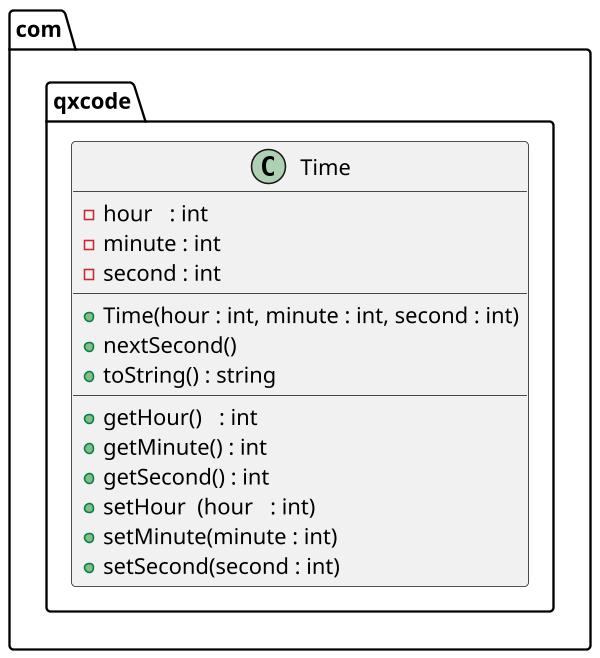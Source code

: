 @startuml

skinparam defaultFontName Hasklig
skinparam dpi 150

package com.qxcode {
  class Time {
    - hour   : int
    - minute : int
    - second : int
    __
    + Time(hour : int, minute : int, second : int)
    + nextSecond()
    + toString() : string
    __
    + getHour()   : int
    + getMinute() : int
    + getSecond() : int
    + setHour  (hour   : int)
    + setMinute(minute : int)
    + setSecond(second : int)
  }
}
@enduml